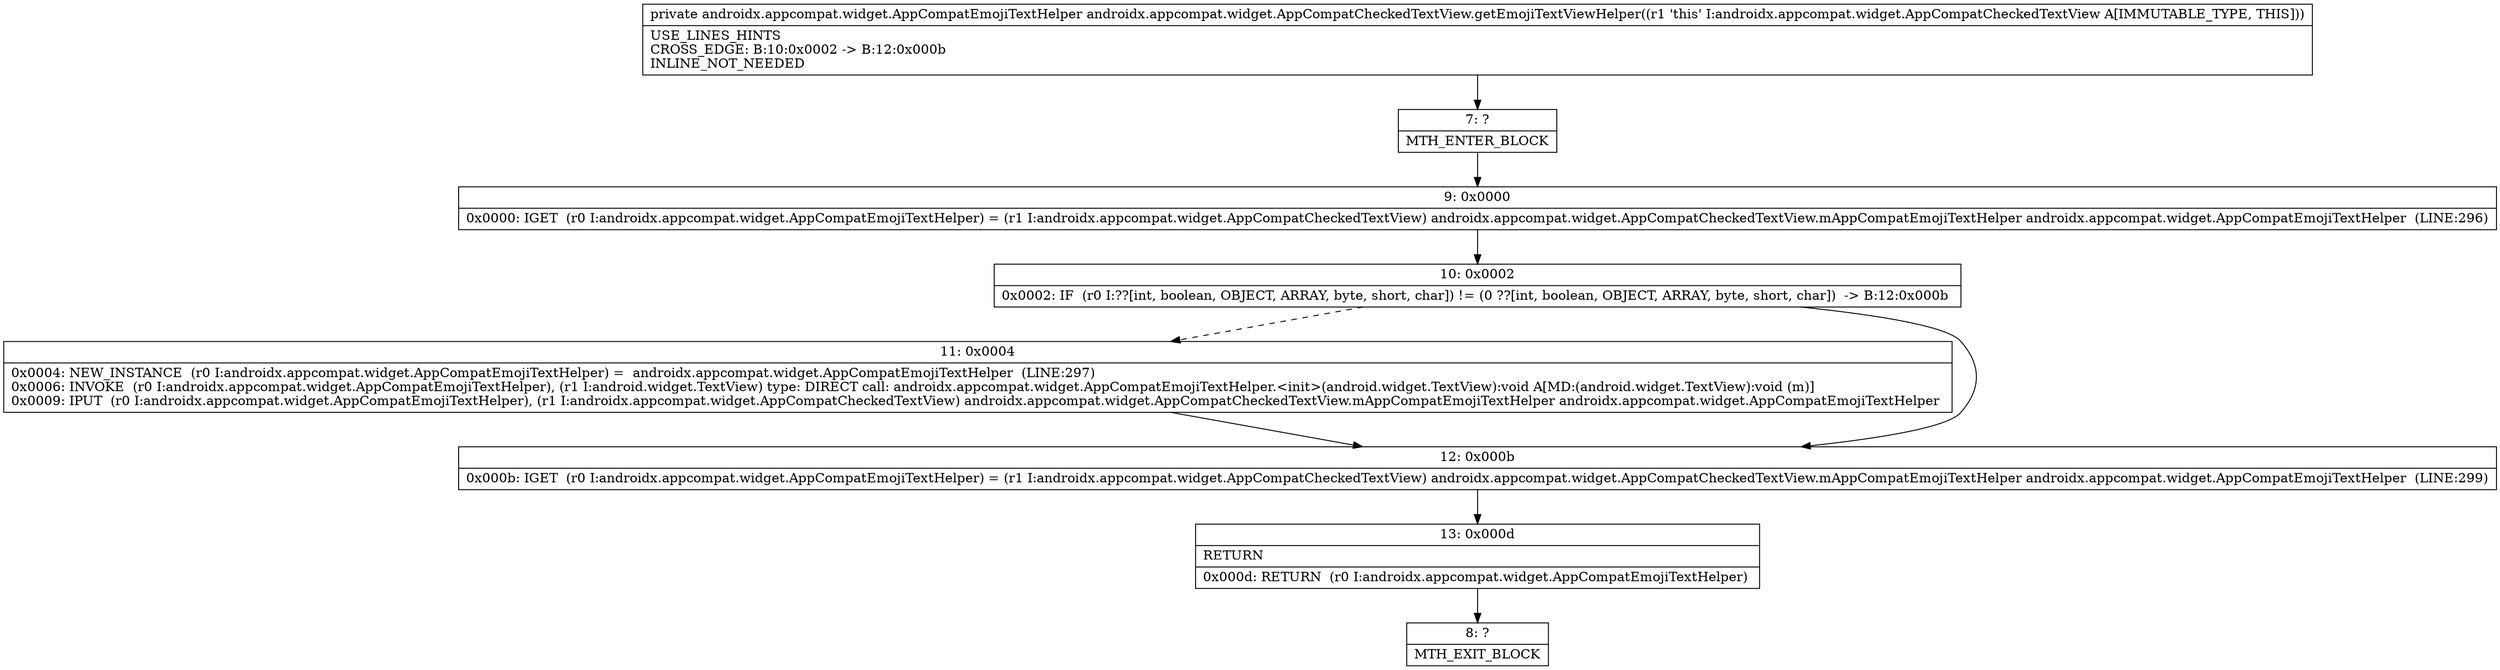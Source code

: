 digraph "CFG forandroidx.appcompat.widget.AppCompatCheckedTextView.getEmojiTextViewHelper()Landroidx\/appcompat\/widget\/AppCompatEmojiTextHelper;" {
Node_7 [shape=record,label="{7\:\ ?|MTH_ENTER_BLOCK\l}"];
Node_9 [shape=record,label="{9\:\ 0x0000|0x0000: IGET  (r0 I:androidx.appcompat.widget.AppCompatEmojiTextHelper) = (r1 I:androidx.appcompat.widget.AppCompatCheckedTextView) androidx.appcompat.widget.AppCompatCheckedTextView.mAppCompatEmojiTextHelper androidx.appcompat.widget.AppCompatEmojiTextHelper  (LINE:296)\l}"];
Node_10 [shape=record,label="{10\:\ 0x0002|0x0002: IF  (r0 I:??[int, boolean, OBJECT, ARRAY, byte, short, char]) != (0 ??[int, boolean, OBJECT, ARRAY, byte, short, char])  \-\> B:12:0x000b \l}"];
Node_11 [shape=record,label="{11\:\ 0x0004|0x0004: NEW_INSTANCE  (r0 I:androidx.appcompat.widget.AppCompatEmojiTextHelper) =  androidx.appcompat.widget.AppCompatEmojiTextHelper  (LINE:297)\l0x0006: INVOKE  (r0 I:androidx.appcompat.widget.AppCompatEmojiTextHelper), (r1 I:android.widget.TextView) type: DIRECT call: androidx.appcompat.widget.AppCompatEmojiTextHelper.\<init\>(android.widget.TextView):void A[MD:(android.widget.TextView):void (m)]\l0x0009: IPUT  (r0 I:androidx.appcompat.widget.AppCompatEmojiTextHelper), (r1 I:androidx.appcompat.widget.AppCompatCheckedTextView) androidx.appcompat.widget.AppCompatCheckedTextView.mAppCompatEmojiTextHelper androidx.appcompat.widget.AppCompatEmojiTextHelper \l}"];
Node_12 [shape=record,label="{12\:\ 0x000b|0x000b: IGET  (r0 I:androidx.appcompat.widget.AppCompatEmojiTextHelper) = (r1 I:androidx.appcompat.widget.AppCompatCheckedTextView) androidx.appcompat.widget.AppCompatCheckedTextView.mAppCompatEmojiTextHelper androidx.appcompat.widget.AppCompatEmojiTextHelper  (LINE:299)\l}"];
Node_13 [shape=record,label="{13\:\ 0x000d|RETURN\l|0x000d: RETURN  (r0 I:androidx.appcompat.widget.AppCompatEmojiTextHelper) \l}"];
Node_8 [shape=record,label="{8\:\ ?|MTH_EXIT_BLOCK\l}"];
MethodNode[shape=record,label="{private androidx.appcompat.widget.AppCompatEmojiTextHelper androidx.appcompat.widget.AppCompatCheckedTextView.getEmojiTextViewHelper((r1 'this' I:androidx.appcompat.widget.AppCompatCheckedTextView A[IMMUTABLE_TYPE, THIS]))  | USE_LINES_HINTS\lCROSS_EDGE: B:10:0x0002 \-\> B:12:0x000b\lINLINE_NOT_NEEDED\l}"];
MethodNode -> Node_7;Node_7 -> Node_9;
Node_9 -> Node_10;
Node_10 -> Node_11[style=dashed];
Node_10 -> Node_12;
Node_11 -> Node_12;
Node_12 -> Node_13;
Node_13 -> Node_8;
}

